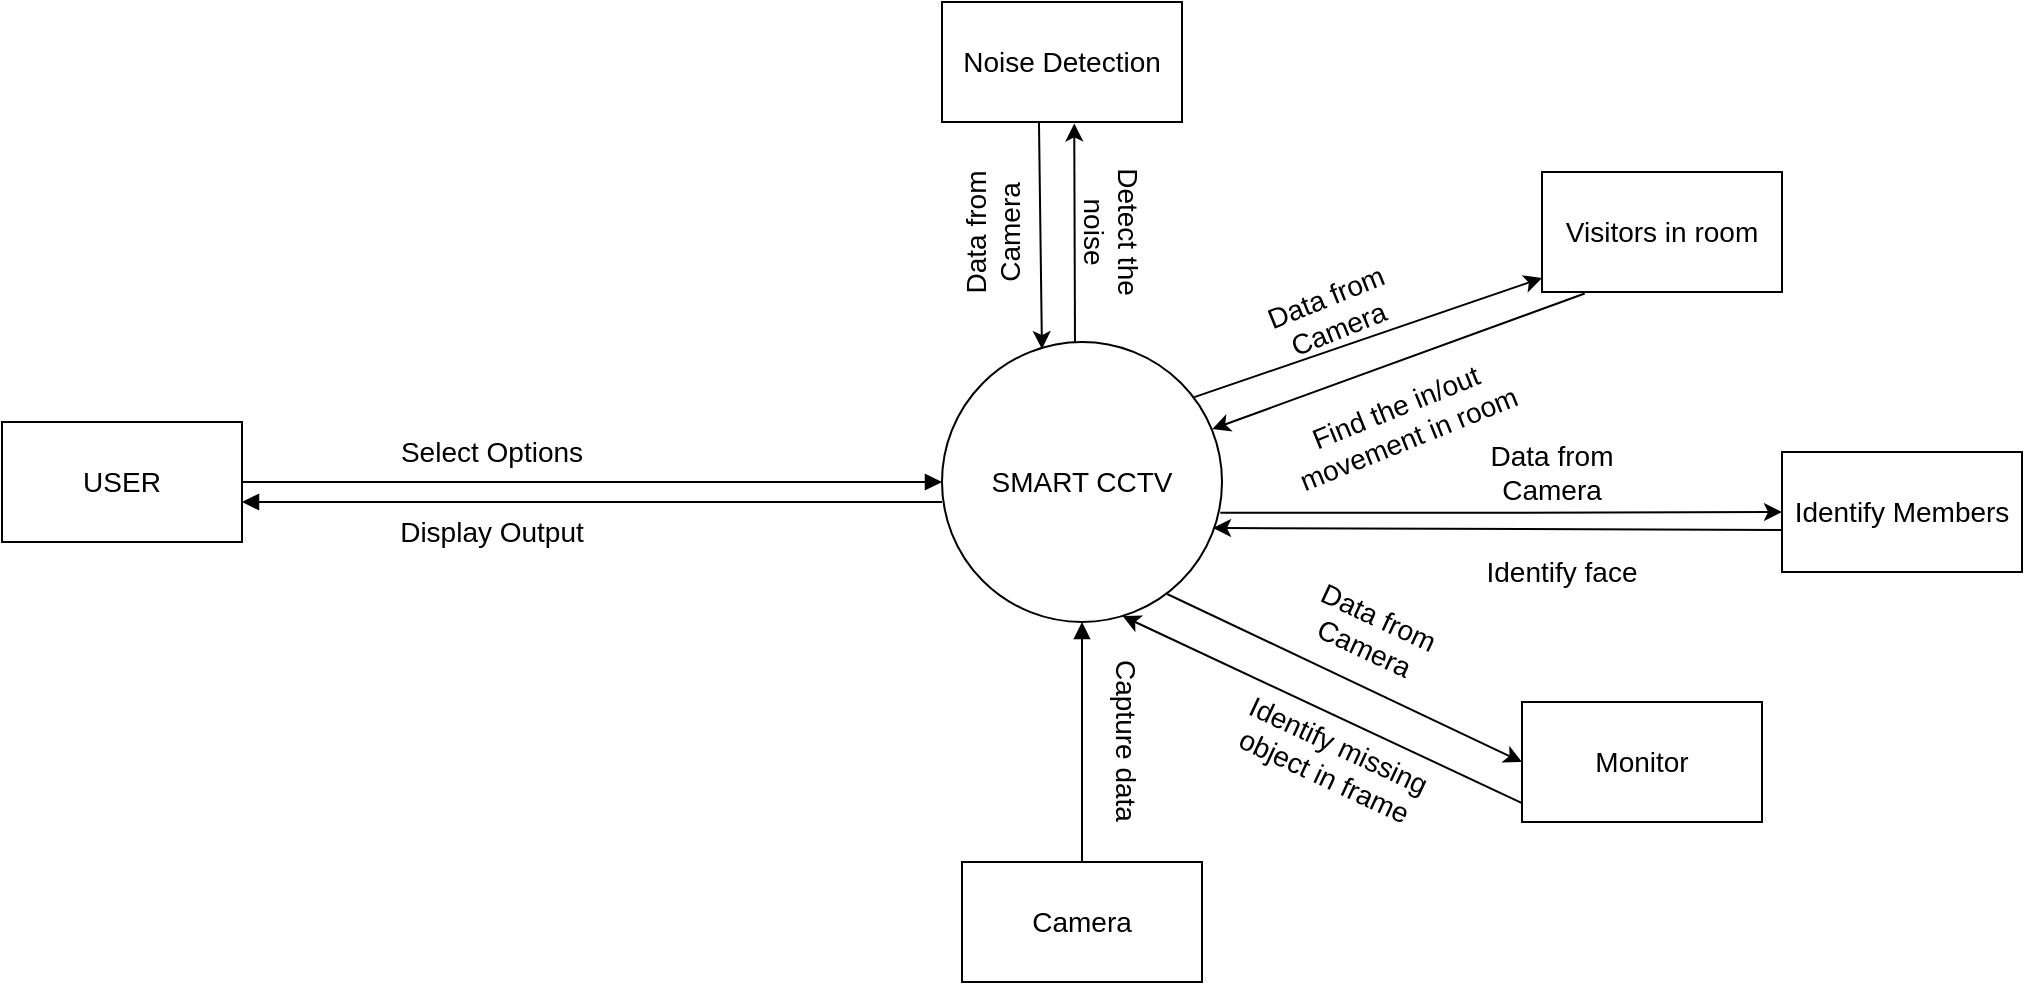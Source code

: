 <mxfile version="17.4.6" type="device"><diagram id="R2lEEEUBdFMjLlhIrx00" name="Page-1"><mxGraphModel dx="2045" dy="1255" grid="1" gridSize="10" guides="1" tooltips="1" connect="1" arrows="1" fold="1" page="1" pageScale="1" pageWidth="1169" pageHeight="827" background="#FFFFFF" math="0" shadow="0" extFonts="Permanent Marker^https://fonts.googleapis.com/css?family=Permanent+Marker"><root><mxCell id="0"/><mxCell id="1" parent="0"/><mxCell id="puPMI3hDrG8P5zRVcbnr-27" value="SMART CCTV" style="ellipse;whiteSpace=wrap;html=1;aspect=fixed;fontSize=14;" vertex="1" parent="1"><mxGeometry x="540" y="290" width="140" height="140" as="geometry"/></mxCell><mxCell id="puPMI3hDrG8P5zRVcbnr-29" style="edgeStyle=orthogonalEdgeStyle;rounded=0;orthogonalLoop=1;jettySize=auto;html=1;fontSize=14;endArrow=block;endFill=1;strokeColor=default;" edge="1" parent="1" source="puPMI3hDrG8P5zRVcbnr-28" target="puPMI3hDrG8P5zRVcbnr-27"><mxGeometry relative="1" as="geometry"><Array as="points"><mxPoint x="410" y="360"/><mxPoint x="410" y="360"/></Array></mxGeometry></mxCell><mxCell id="puPMI3hDrG8P5zRVcbnr-28" value="USER" style="rounded=0;whiteSpace=wrap;html=1;fontSize=14;" vertex="1" parent="1"><mxGeometry x="70" y="330" width="120" height="60" as="geometry"/></mxCell><mxCell id="puPMI3hDrG8P5zRVcbnr-30" value="Noise Detection" style="rounded=0;whiteSpace=wrap;html=1;fontSize=14;" vertex="1" parent="1"><mxGeometry x="540" y="120" width="120" height="60" as="geometry"/></mxCell><mxCell id="puPMI3hDrG8P5zRVcbnr-31" value="Visitors in room" style="rounded=0;whiteSpace=wrap;html=1;fontSize=14;" vertex="1" parent="1"><mxGeometry x="840" y="205" width="120" height="60" as="geometry"/></mxCell><mxCell id="puPMI3hDrG8P5zRVcbnr-32" value="Monitor " style="rounded=0;whiteSpace=wrap;html=1;fontSize=14;" vertex="1" parent="1"><mxGeometry x="830" y="470" width="120" height="60" as="geometry"/></mxCell><mxCell id="puPMI3hDrG8P5zRVcbnr-58" style="edgeStyle=orthogonalEdgeStyle;rounded=0;orthogonalLoop=1;jettySize=auto;html=1;fontSize=14;endArrow=classic;endFill=1;strokeColor=default;exitX=0.994;exitY=0.61;exitDx=0;exitDy=0;exitPerimeter=0;" edge="1" parent="1" source="puPMI3hDrG8P5zRVcbnr-27" target="puPMI3hDrG8P5zRVcbnr-33"><mxGeometry relative="1" as="geometry"/></mxCell><mxCell id="puPMI3hDrG8P5zRVcbnr-33" value="Identify Members" style="rounded=0;whiteSpace=wrap;html=1;fontSize=14;" vertex="1" parent="1"><mxGeometry x="960" y="345" width="120" height="60" as="geometry"/></mxCell><mxCell id="puPMI3hDrG8P5zRVcbnr-35" style="edgeStyle=orthogonalEdgeStyle;rounded=0;orthogonalLoop=1;jettySize=auto;html=1;entryX=0.5;entryY=1;entryDx=0;entryDy=0;fontSize=14;endArrow=block;endFill=1;strokeColor=default;" edge="1" parent="1" source="puPMI3hDrG8P5zRVcbnr-34" target="puPMI3hDrG8P5zRVcbnr-27"><mxGeometry relative="1" as="geometry"/></mxCell><mxCell id="puPMI3hDrG8P5zRVcbnr-34" value="Camera" style="rounded=0;whiteSpace=wrap;html=1;fontSize=14;" vertex="1" parent="1"><mxGeometry x="550" y="550" width="120" height="60" as="geometry"/></mxCell><mxCell id="puPMI3hDrG8P5zRVcbnr-36" value="Capture data" style="text;html=1;strokeColor=none;fillColor=none;spacing=5;spacingTop=-20;whiteSpace=wrap;overflow=hidden;rounded=0;fontSize=14;rotation=90;" vertex="1" parent="1"><mxGeometry x="560" y="484" width="110" height="30" as="geometry"/></mxCell><mxCell id="puPMI3hDrG8P5zRVcbnr-39" value="Select Options" style="text;html=1;strokeColor=none;fillColor=none;align=center;verticalAlign=middle;whiteSpace=wrap;rounded=0;fontSize=14;" vertex="1" parent="1"><mxGeometry x="260" y="330" width="110" height="30" as="geometry"/></mxCell><mxCell id="puPMI3hDrG8P5zRVcbnr-40" value="Display Output " style="text;html=1;strokeColor=none;fillColor=none;align=center;verticalAlign=middle;whiteSpace=wrap;rounded=0;fontSize=14;" vertex="1" parent="1"><mxGeometry x="250" y="370" width="130" height="30" as="geometry"/></mxCell><mxCell id="puPMI3hDrG8P5zRVcbnr-42" style="edgeStyle=orthogonalEdgeStyle;rounded=0;orthogonalLoop=1;jettySize=auto;html=1;fontSize=14;endArrow=block;endFill=1;strokeColor=default;" edge="1" parent="1"><mxGeometry relative="1" as="geometry"><mxPoint x="540" y="370.0" as="sourcePoint"/><mxPoint x="190" y="370.0" as="targetPoint"/><Array as="points"><mxPoint x="410" y="370"/><mxPoint x="410" y="370"/></Array></mxGeometry></mxCell><mxCell id="puPMI3hDrG8P5zRVcbnr-44" value="" style="endArrow=classic;html=1;rounded=0;fontSize=14;strokeColor=default;entryX=0.357;entryY=0.025;entryDx=0;entryDy=0;entryPerimeter=0;exitX=0.404;exitY=0.996;exitDx=0;exitDy=0;exitPerimeter=0;" edge="1" parent="1" source="puPMI3hDrG8P5zRVcbnr-30" target="puPMI3hDrG8P5zRVcbnr-27"><mxGeometry width="50" height="50" relative="1" as="geometry"><mxPoint x="530.723" y="276.48" as="sourcePoint"/><mxPoint x="689.27" y="190" as="targetPoint"/></mxGeometry></mxCell><mxCell id="puPMI3hDrG8P5zRVcbnr-45" value="" style="endArrow=classic;html=1;rounded=0;fontSize=14;strokeColor=default;exitX=0.475;exitY=0;exitDx=0;exitDy=0;exitPerimeter=0;entryX=0.551;entryY=1.012;entryDx=0;entryDy=0;entryPerimeter=0;" edge="1" parent="1" source="puPMI3hDrG8P5zRVcbnr-27" target="puPMI3hDrG8P5zRVcbnr-30"><mxGeometry width="50" height="50" relative="1" as="geometry"><mxPoint x="731.82" y="190" as="sourcePoint"/><mxPoint x="580.0" y="275.58" as="targetPoint"/></mxGeometry></mxCell><mxCell id="puPMI3hDrG8P5zRVcbnr-46" value="Data from Camera" style="text;html=1;strokeColor=none;fillColor=none;align=center;verticalAlign=middle;whiteSpace=wrap;rounded=0;fontSize=14;rotation=-90;" vertex="1" parent="1"><mxGeometry x="520" y="220" width="90" height="30" as="geometry"/></mxCell><mxCell id="puPMI3hDrG8P5zRVcbnr-47" value="Detect the noise " style="text;html=1;strokeColor=none;fillColor=none;align=center;verticalAlign=middle;whiteSpace=wrap;rounded=0;fontSize=14;rotation=90;" vertex="1" parent="1"><mxGeometry x="580" y="220" width="90" height="30" as="geometry"/></mxCell><mxCell id="puPMI3hDrG8P5zRVcbnr-48" value="" style="endArrow=classic;html=1;rounded=0;fontSize=14;strokeColor=default;entryX=0;entryY=0.917;entryDx=0;entryDy=0;exitX=0.901;exitY=0.197;exitDx=0;exitDy=0;exitPerimeter=0;entryPerimeter=0;" edge="1" parent="1" source="puPMI3hDrG8P5zRVcbnr-27"><mxGeometry width="50" height="50" relative="1" as="geometry"><mxPoint x="663.48" y="313.76" as="sourcePoint"/><mxPoint x="840" y="258.02" as="targetPoint"/><Array as="points"/></mxGeometry></mxCell><mxCell id="puPMI3hDrG8P5zRVcbnr-49" value="" style="endArrow=classic;html=1;rounded=0;fontSize=14;strokeColor=default;exitX=0.178;exitY=1.013;exitDx=0;exitDy=0;entryX=0.965;entryY=0.311;entryDx=0;entryDy=0;entryPerimeter=0;exitPerimeter=0;" edge="1" parent="1" source="puPMI3hDrG8P5zRVcbnr-31" target="puPMI3hDrG8P5zRVcbnr-27"><mxGeometry width="50" height="50" relative="1" as="geometry"><mxPoint x="830" y="335.0" as="sourcePoint"/><mxPoint x="672.72" y="334.4" as="targetPoint"/></mxGeometry></mxCell><mxCell id="puPMI3hDrG8P5zRVcbnr-51" value="Data from Camera" style="text;html=1;strokeColor=none;fillColor=none;align=center;verticalAlign=middle;whiteSpace=wrap;rounded=0;fontSize=14;rotation=338;" vertex="1" parent="1"><mxGeometry x="690" y="260" width="90" height="30" as="geometry"/></mxCell><mxCell id="puPMI3hDrG8P5zRVcbnr-52" value="Find the in/out movement in room" style="text;html=1;strokeColor=none;fillColor=none;align=center;verticalAlign=middle;whiteSpace=wrap;rounded=0;fontSize=14;rotation=338;" vertex="1" parent="1"><mxGeometry x="710" y="315" width="120" height="30" as="geometry"/></mxCell><mxCell id="puPMI3hDrG8P5zRVcbnr-53" value="" style="endArrow=classic;html=1;rounded=0;fontSize=14;strokeColor=default;entryX=0;entryY=0.5;entryDx=0;entryDy=0;exitX=0.804;exitY=0.9;exitDx=0;exitDy=0;exitPerimeter=0;" edge="1" parent="1" source="puPMI3hDrG8P5zRVcbnr-27" target="puPMI3hDrG8P5zRVcbnr-32"><mxGeometry width="50" height="50" relative="1" as="geometry"><mxPoint x="645.42" y="412.64" as="sourcePoint"/><mxPoint x="830" y="490" as="targetPoint"/><Array as="points"/></mxGeometry></mxCell><mxCell id="puPMI3hDrG8P5zRVcbnr-54" value="" style="endArrow=classic;html=1;rounded=0;fontSize=14;strokeColor=default;entryX=0.645;entryY=0.979;entryDx=0;entryDy=0;exitX=0.645;exitY=0.979;exitDx=0;exitDy=0;exitPerimeter=0;entryPerimeter=0;" edge="1" parent="1" target="puPMI3hDrG8P5zRVcbnr-27"><mxGeometry width="50" height="50" relative="1" as="geometry"><mxPoint x="830" y="520.52" as="sourcePoint"/><mxPoint x="625.96" y="422.48" as="targetPoint"/><Array as="points"/></mxGeometry></mxCell><mxCell id="puPMI3hDrG8P5zRVcbnr-56" value="Data from Camera" style="text;html=1;strokeColor=none;fillColor=none;align=center;verticalAlign=middle;whiteSpace=wrap;rounded=0;fontSize=14;rotation=25;" vertex="1" parent="1"><mxGeometry x="710" y="420" width="90" height="30" as="geometry"/></mxCell><mxCell id="puPMI3hDrG8P5zRVcbnr-57" value="Identify missing object in frame" style="text;html=1;strokeColor=none;fillColor=none;align=center;verticalAlign=middle;whiteSpace=wrap;rounded=0;fontSize=14;rotation=25;" vertex="1" parent="1"><mxGeometry x="670" y="484" width="130" height="30" as="geometry"/></mxCell><mxCell id="puPMI3hDrG8P5zRVcbnr-61" value="" style="endArrow=classic;html=1;rounded=0;fontSize=14;strokeColor=default;exitX=0.968;exitY=0.664;exitDx=0;exitDy=0;exitPerimeter=0;entryX=0.968;entryY=0.664;entryDx=0;entryDy=0;entryPerimeter=0;" edge="1" parent="1" target="puPMI3hDrG8P5zRVcbnr-27"><mxGeometry width="50" height="50" relative="1" as="geometry"><mxPoint x="960" y="384" as="sourcePoint"/><mxPoint x="680" y="384.02" as="targetPoint"/></mxGeometry></mxCell><mxCell id="puPMI3hDrG8P5zRVcbnr-62" value="Data from Camera" style="text;html=1;strokeColor=none;fillColor=none;align=center;verticalAlign=middle;whiteSpace=wrap;rounded=0;fontSize=14;rotation=0;" vertex="1" parent="1"><mxGeometry x="800" y="340" width="90" height="30" as="geometry"/></mxCell><mxCell id="puPMI3hDrG8P5zRVcbnr-63" value="Identify face " style="text;html=1;strokeColor=none;fillColor=none;align=center;verticalAlign=middle;whiteSpace=wrap;rounded=0;fontSize=14;rotation=0;" vertex="1" parent="1"><mxGeometry x="790" y="390" width="120" height="30" as="geometry"/></mxCell></root></mxGraphModel></diagram></mxfile>